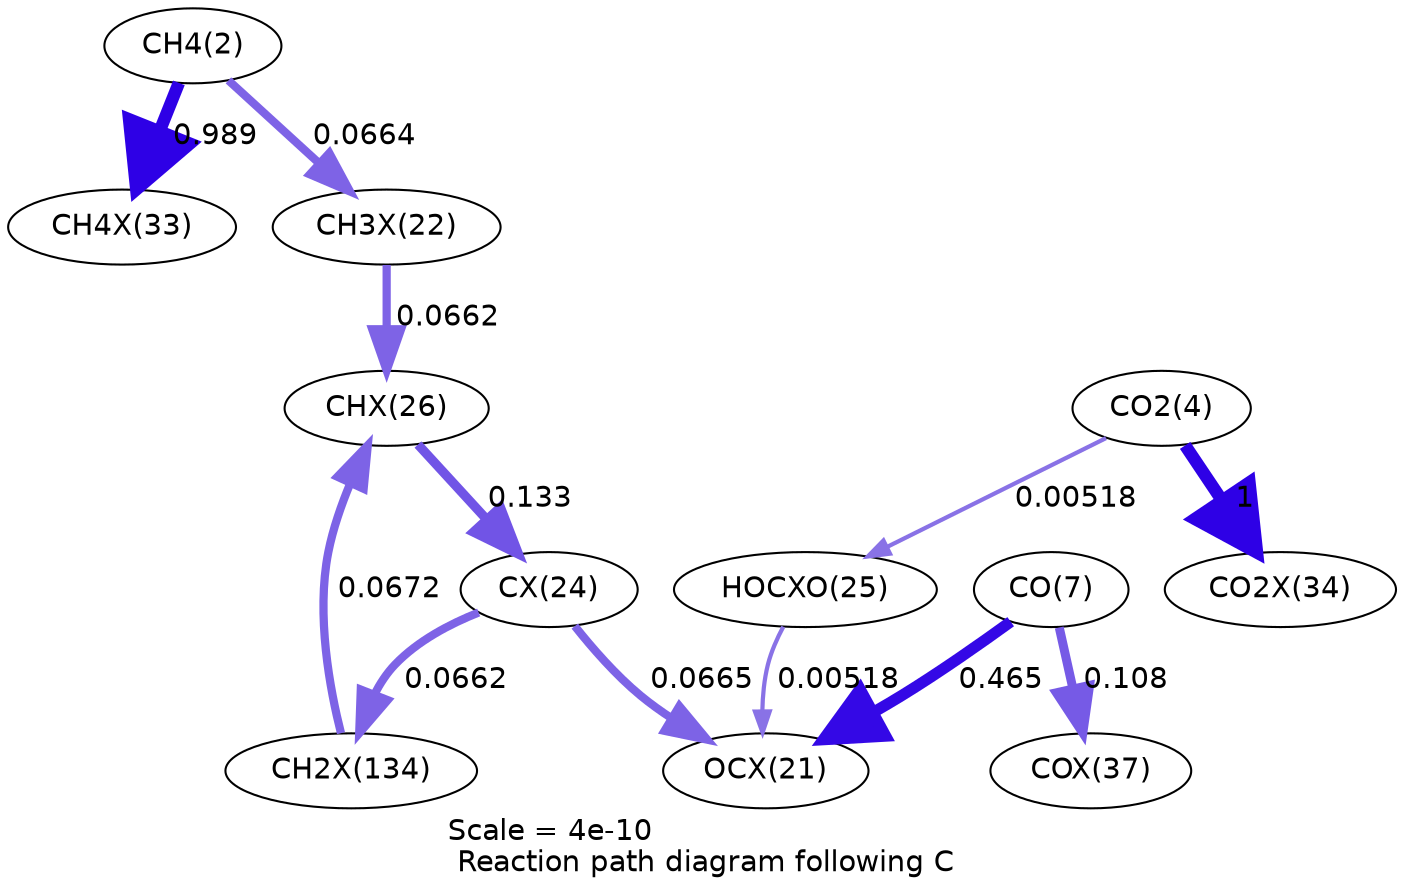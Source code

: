 digraph reaction_paths {
center=1;
s4 -> s31[fontname="Helvetica", penwidth=5.99, arrowsize=3, color="0.7, 1.49, 0.9"
, label=" 0.989"];
s4 -> s25[fontname="Helvetica", penwidth=3.95, arrowsize=1.98, color="0.7, 0.566, 0.9"
, label=" 0.0664"];
s25 -> s29[fontname="Helvetica", penwidth=3.95, arrowsize=1.98, color="0.7, 0.566, 0.9"
, label=" 0.0662"];
s36 -> s29[fontname="Helvetica", penwidth=3.96, arrowsize=1.98, color="0.7, 0.567, 0.9"
, label=" 0.0672"];
s27 -> s36[fontname="Helvetica", penwidth=3.95, arrowsize=1.98, color="0.7, 0.566, 0.9"
, label=" 0.0662"];
s29 -> s27[fontname="Helvetica", penwidth=4.48, arrowsize=2.24, color="0.7, 0.633, 0.9"
, label=" 0.133"];
s9 -> s24[fontname="Helvetica", penwidth=5.42, arrowsize=2.71, color="0.7, 0.965, 0.9"
, label=" 0.465"];
s9 -> s35[fontname="Helvetica", penwidth=4.32, arrowsize=2.16, color="0.7, 0.608, 0.9"
, label=" 0.108"];
s27 -> s24[fontname="Helvetica", penwidth=3.95, arrowsize=1.98, color="0.7, 0.567, 0.9"
, label=" 0.0665"];
s28 -> s24[fontname="Helvetica", penwidth=2.03, arrowsize=1.01, color="0.7, 0.505, 0.9"
, label=" 0.00518"];
s6 -> s28[fontname="Helvetica", penwidth=2.03, arrowsize=1.01, color="0.7, 0.505, 0.9"
, label=" 0.00518"];
s6 -> s32[fontname="Helvetica", penwidth=6, arrowsize=3, color="0.7, 1.5, 0.9"
, label=" 1"];
s4 [ fontname="Helvetica", label="CH4(2)"];
s6 [ fontname="Helvetica", label="CO2(4)"];
s9 [ fontname="Helvetica", label="CO(7)"];
s24 [ fontname="Helvetica", label="OCX(21)"];
s25 [ fontname="Helvetica", label="CH3X(22)"];
s27 [ fontname="Helvetica", label="CX(24)"];
s28 [ fontname="Helvetica", label="HOCXO(25)"];
s29 [ fontname="Helvetica", label="CHX(26)"];
s31 [ fontname="Helvetica", label="CH4X(33)"];
s32 [ fontname="Helvetica", label="CO2X(34)"];
s35 [ fontname="Helvetica", label="COX(37)"];
s36 [ fontname="Helvetica", label="CH2X(134)"];
 label = "Scale = 4e-10\l Reaction path diagram following C";
 fontname = "Helvetica";
}
